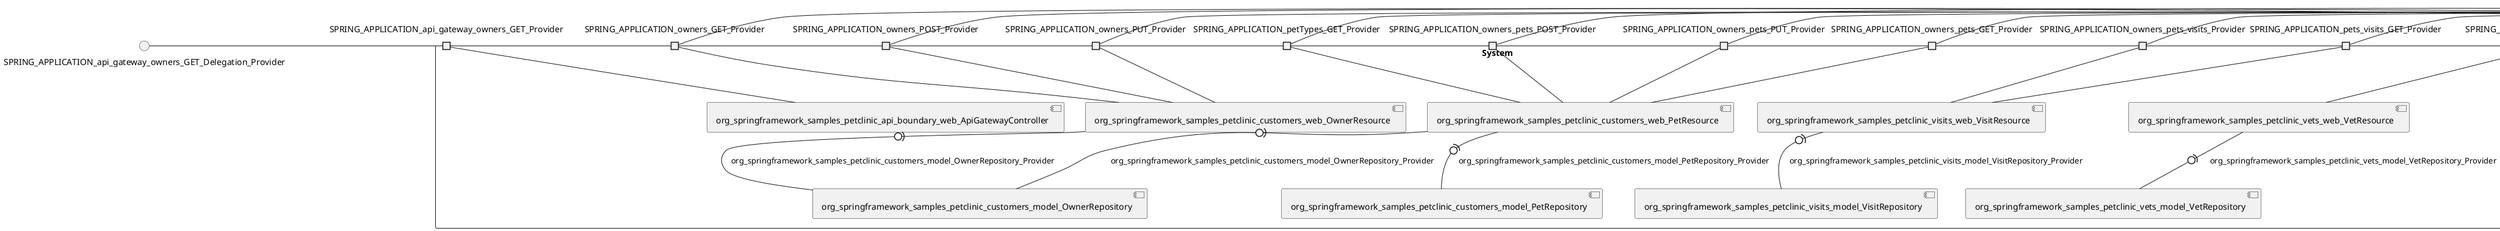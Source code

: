 @startuml
skinparam fixCircleLabelOverlapping true
skinparam componentStyle uml2
() SPRING_APPLICATION_api_gateway_owners_GET_Delegation_Provider
() SPRING_APPLICATION_owners_GET_Delegation_Provider
() SPRING_APPLICATION_owners_POST_Delegation_Provider
() SPRING_APPLICATION_owners_PUT_Delegation_Provider
() SPRING_APPLICATION_owners_pets_GET_Delegation_Provider
() SPRING_APPLICATION_owners_pets_POST_Delegation_Provider
() SPRING_APPLICATION_owners_pets_PUT_Delegation_Provider
() SPRING_APPLICATION_owners_pets_visits_Delegation_Provider
() SPRING_APPLICATION_petTypes_GET_Delegation_Provider
() SPRING_APPLICATION_pets_visits_GET_Delegation_Provider
() SPRING_APPLICATION_vets_GET_Delegation_Provider
rectangle System {
[org_springframework_samples_petclinic_api_boundary_web_ApiGatewayController] [[spring-petclinic-spring-petclinic-microservices.repository#_7nV24MVdEe6iTYWCjGf4Mg]]
[org_springframework_samples_petclinic_customers_model_OwnerRepository] [[spring-petclinic-spring-petclinic-microservices.repository#_7nV24MVdEe6iTYWCjGf4Mg]]
[org_springframework_samples_petclinic_customers_model_PetRepository] [[spring-petclinic-spring-petclinic-microservices.repository#_7nV24MVdEe6iTYWCjGf4Mg]]
[org_springframework_samples_petclinic_customers_web_OwnerResource] [[spring-petclinic-spring-petclinic-microservices.repository#_7nV24MVdEe6iTYWCjGf4Mg]]
[org_springframework_samples_petclinic_customers_web_PetResource] [[spring-petclinic-spring-petclinic-microservices.repository#_7nV24MVdEe6iTYWCjGf4Mg]]
[org_springframework_samples_petclinic_vets_model_VetRepository] [[spring-petclinic-spring-petclinic-microservices.repository#_7nV24MVdEe6iTYWCjGf4Mg]]
[org_springframework_samples_petclinic_vets_web_VetResource] [[spring-petclinic-spring-petclinic-microservices.repository#_7nV24MVdEe6iTYWCjGf4Mg]]
[org_springframework_samples_petclinic_visits_model_VisitRepository] [[spring-petclinic-spring-petclinic-microservices.repository#_7nV24MVdEe6iTYWCjGf4Mg]]
[org_springframework_samples_petclinic_visits_web_VisitResource] [[spring-petclinic-spring-petclinic-microservices.repository#_7nV24MVdEe6iTYWCjGf4Mg]]
port SPRING_APPLICATION_api_gateway_owners_GET_Provider
SPRING_APPLICATION_api_gateway_owners_GET_Delegation_Provider - SPRING_APPLICATION_api_gateway_owners_GET_Provider
SPRING_APPLICATION_api_gateway_owners_GET_Provider - [org_springframework_samples_petclinic_api_boundary_web_ApiGatewayController]
port SPRING_APPLICATION_owners_GET_Provider
SPRING_APPLICATION_owners_GET_Delegation_Provider - SPRING_APPLICATION_owners_GET_Provider
SPRING_APPLICATION_owners_GET_Provider - [org_springframework_samples_petclinic_customers_web_OwnerResource]
port SPRING_APPLICATION_owners_POST_Provider
SPRING_APPLICATION_owners_POST_Delegation_Provider - SPRING_APPLICATION_owners_POST_Provider
SPRING_APPLICATION_owners_POST_Provider - [org_springframework_samples_petclinic_customers_web_OwnerResource]
port SPRING_APPLICATION_owners_PUT_Provider
SPRING_APPLICATION_owners_PUT_Delegation_Provider - SPRING_APPLICATION_owners_PUT_Provider
SPRING_APPLICATION_owners_PUT_Provider - [org_springframework_samples_petclinic_customers_web_OwnerResource]
port SPRING_APPLICATION_owners_pets_GET_Provider
SPRING_APPLICATION_owners_pets_GET_Delegation_Provider - SPRING_APPLICATION_owners_pets_GET_Provider
SPRING_APPLICATION_owners_pets_GET_Provider - [org_springframework_samples_petclinic_customers_web_PetResource]
port SPRING_APPLICATION_owners_pets_POST_Provider
SPRING_APPLICATION_owners_pets_POST_Delegation_Provider - SPRING_APPLICATION_owners_pets_POST_Provider
SPRING_APPLICATION_owners_pets_POST_Provider - [org_springframework_samples_petclinic_customers_web_PetResource]
port SPRING_APPLICATION_owners_pets_PUT_Provider
SPRING_APPLICATION_owners_pets_PUT_Delegation_Provider - SPRING_APPLICATION_owners_pets_PUT_Provider
SPRING_APPLICATION_owners_pets_PUT_Provider - [org_springframework_samples_petclinic_customers_web_PetResource]
port SPRING_APPLICATION_owners_pets_visits_Provider
SPRING_APPLICATION_owners_pets_visits_Delegation_Provider - SPRING_APPLICATION_owners_pets_visits_Provider
SPRING_APPLICATION_owners_pets_visits_Provider - [org_springframework_samples_petclinic_visits_web_VisitResource]
port SPRING_APPLICATION_petTypes_GET_Provider
SPRING_APPLICATION_petTypes_GET_Delegation_Provider - SPRING_APPLICATION_petTypes_GET_Provider
SPRING_APPLICATION_petTypes_GET_Provider - [org_springframework_samples_petclinic_customers_web_PetResource]
port SPRING_APPLICATION_pets_visits_GET_Provider
SPRING_APPLICATION_pets_visits_GET_Delegation_Provider - SPRING_APPLICATION_pets_visits_GET_Provider
SPRING_APPLICATION_pets_visits_GET_Provider - [org_springframework_samples_petclinic_visits_web_VisitResource]
port SPRING_APPLICATION_vets_GET_Provider
SPRING_APPLICATION_vets_GET_Delegation_Provider - SPRING_APPLICATION_vets_GET_Provider
SPRING_APPLICATION_vets_GET_Provider - [org_springframework_samples_petclinic_vets_web_VetResource]
[org_springframework_samples_petclinic_customers_web_PetResource] -(0- [org_springframework_samples_petclinic_customers_model_OwnerRepository] : org_springframework_samples_petclinic_customers_model_OwnerRepository_Provider
[org_springframework_samples_petclinic_customers_web_OwnerResource] -(0- [org_springframework_samples_petclinic_customers_model_OwnerRepository] : org_springframework_samples_petclinic_customers_model_OwnerRepository_Provider
[org_springframework_samples_petclinic_customers_web_PetResource] -(0- [org_springframework_samples_petclinic_customers_model_PetRepository] : org_springframework_samples_petclinic_customers_model_PetRepository_Provider
[org_springframework_samples_petclinic_vets_web_VetResource] -(0- [org_springframework_samples_petclinic_vets_model_VetRepository] : org_springframework_samples_petclinic_vets_model_VetRepository_Provider
[org_springframework_samples_petclinic_visits_web_VisitResource] -(0- [org_springframework_samples_petclinic_visits_model_VisitRepository] : org_springframework_samples_petclinic_visits_model_VisitRepository_Provider
}

@enduml
